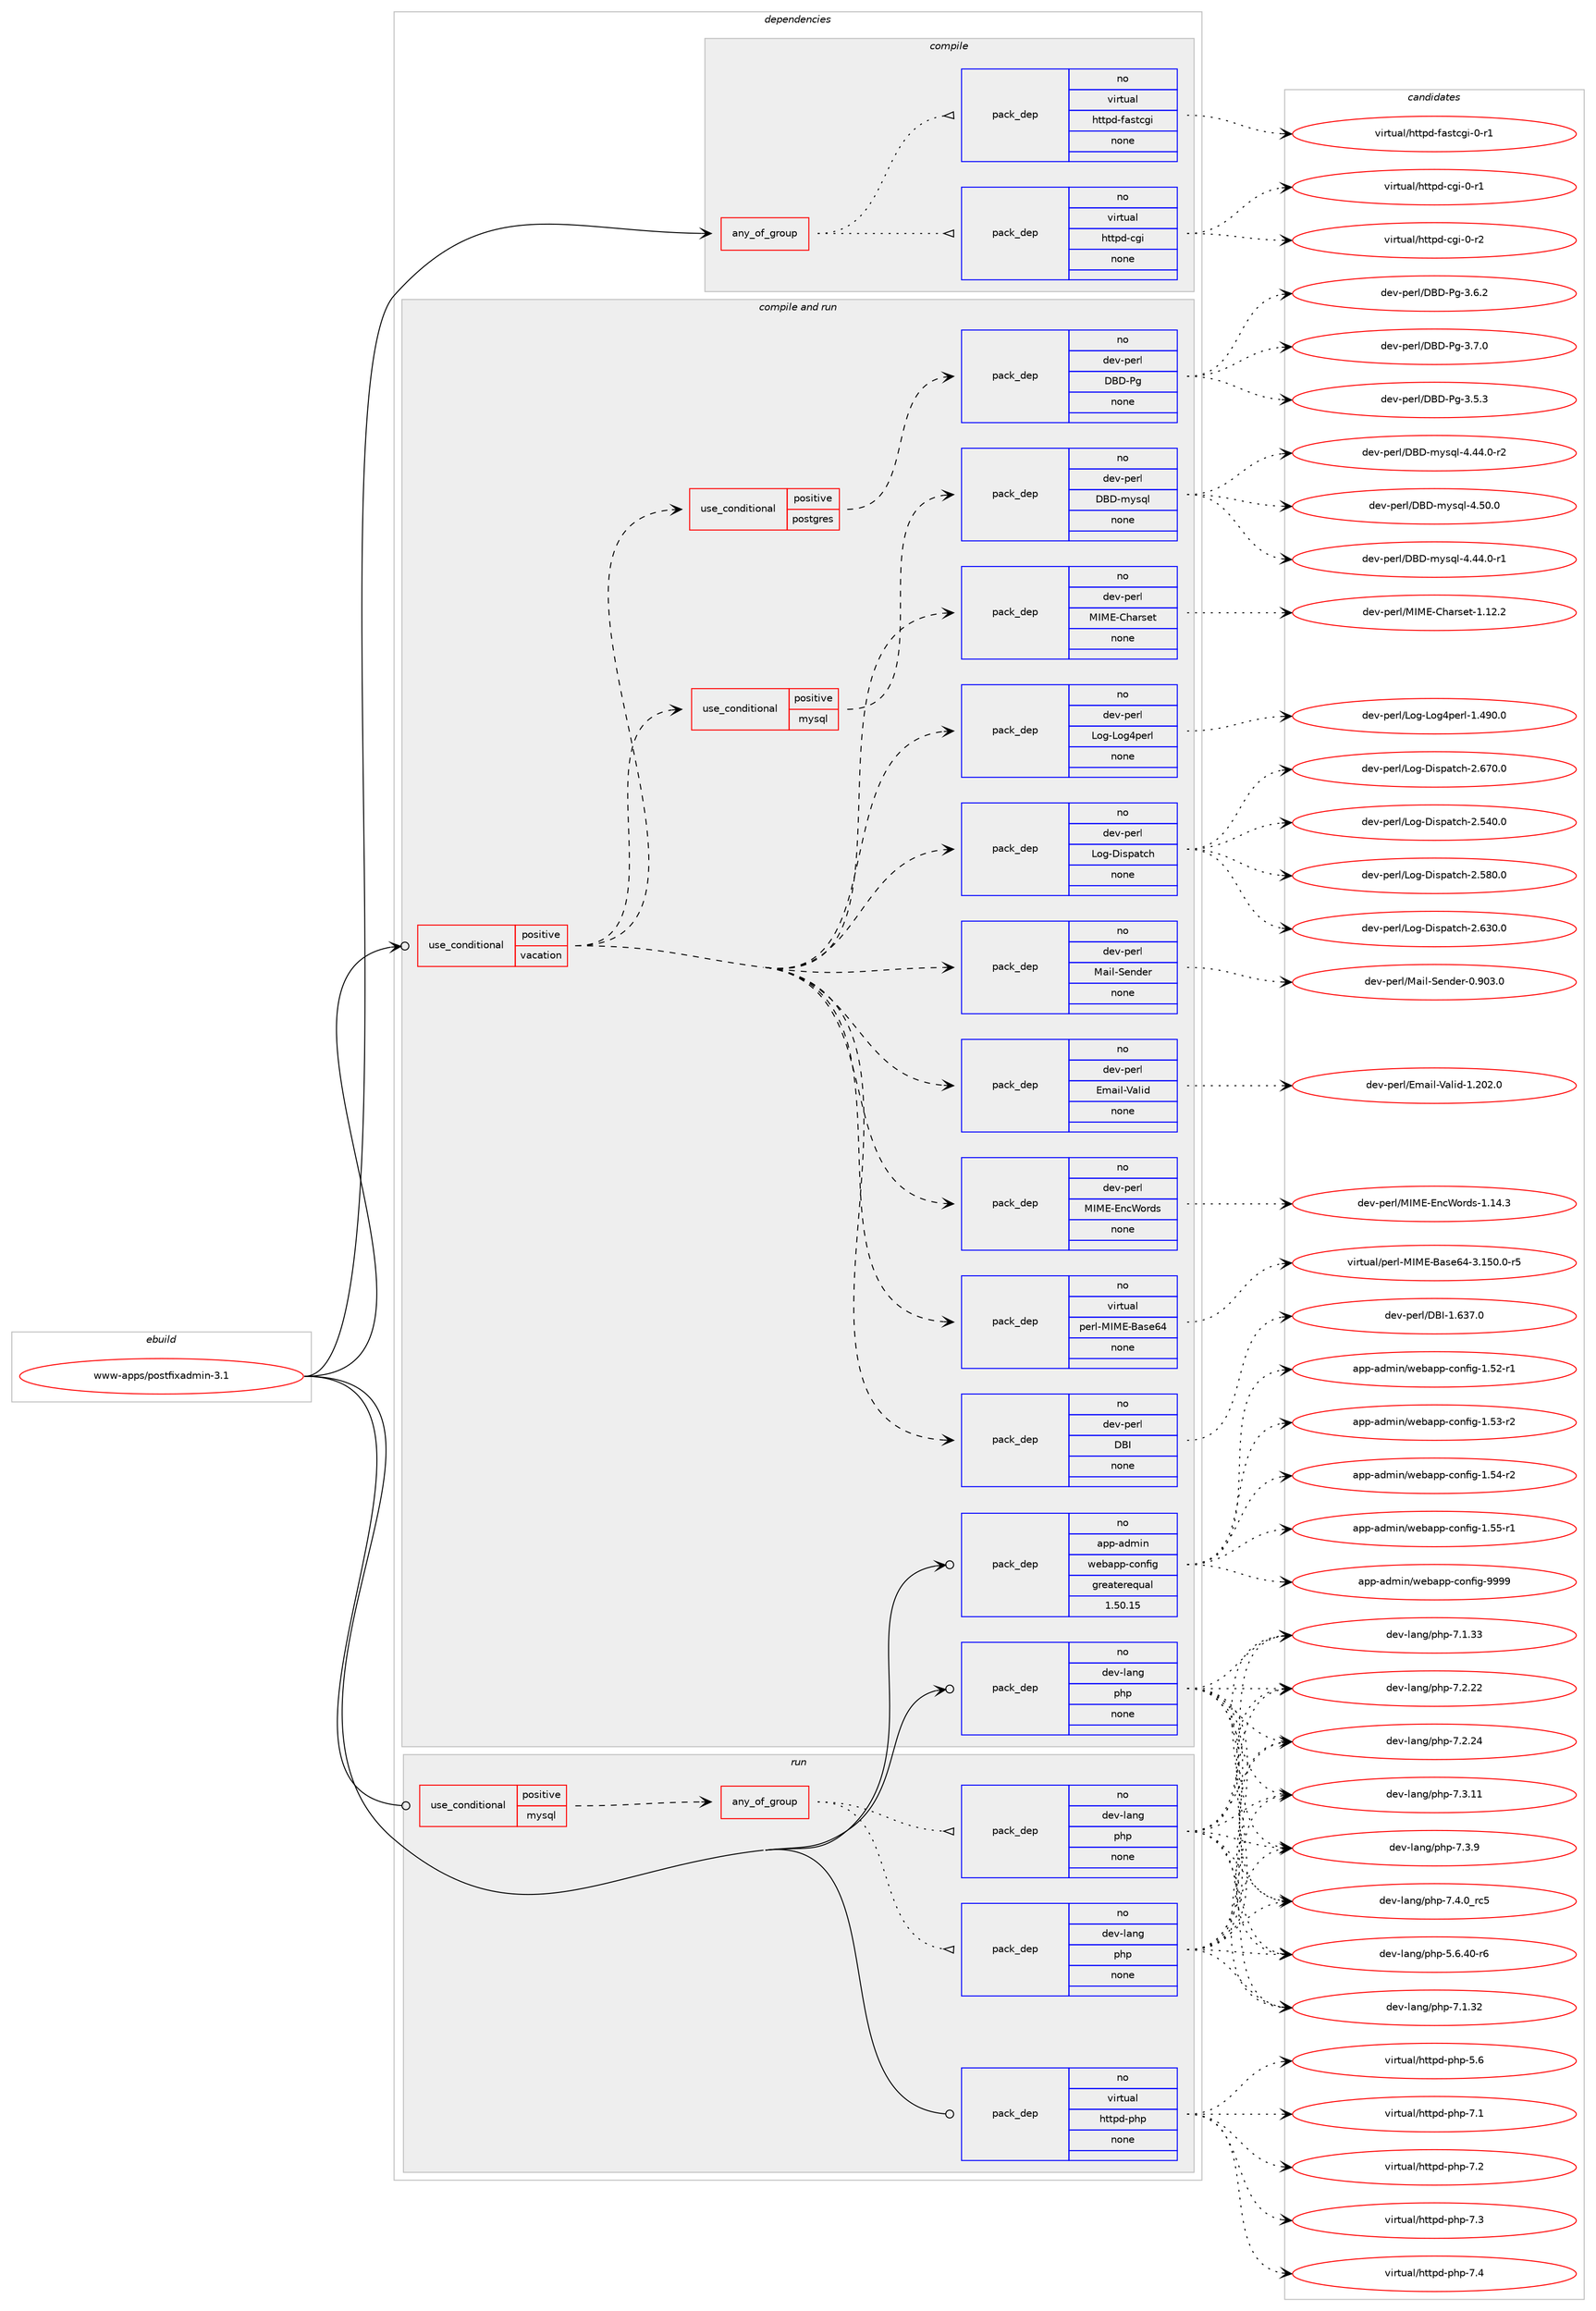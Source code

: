 digraph prolog {

# *************
# Graph options
# *************

newrank=true;
concentrate=true;
compound=true;
graph [rankdir=LR,fontname=Helvetica,fontsize=10,ranksep=1.5];#, ranksep=2.5, nodesep=0.2];
edge  [arrowhead=vee];
node  [fontname=Helvetica,fontsize=10];

# **********
# The ebuild
# **********

subgraph cluster_leftcol {
color=gray;
rank=same;
label=<<i>ebuild</i>>;
id [label="www-apps/postfixadmin-3.1", color=red, width=4, href="../www-apps/postfixadmin-3.1.svg"];
}

# ****************
# The dependencies
# ****************

subgraph cluster_midcol {
color=gray;
label=<<i>dependencies</i>>;
subgraph cluster_compile {
fillcolor="#eeeeee";
style=filled;
label=<<i>compile</i>>;
subgraph any15728 {
dependency905792 [label=<<TABLE BORDER="0" CELLBORDER="1" CELLSPACING="0" CELLPADDING="4"><TR><TD CELLPADDING="10">any_of_group</TD></TR></TABLE>>, shape=none, color=red];subgraph pack672360 {
dependency905793 [label=<<TABLE BORDER="0" CELLBORDER="1" CELLSPACING="0" CELLPADDING="4" WIDTH="220"><TR><TD ROWSPAN="6" CELLPADDING="30">pack_dep</TD></TR><TR><TD WIDTH="110">no</TD></TR><TR><TD>virtual</TD></TR><TR><TD>httpd-cgi</TD></TR><TR><TD>none</TD></TR><TR><TD></TD></TR></TABLE>>, shape=none, color=blue];
}
dependency905792:e -> dependency905793:w [weight=20,style="dotted",arrowhead="oinv"];
subgraph pack672361 {
dependency905794 [label=<<TABLE BORDER="0" CELLBORDER="1" CELLSPACING="0" CELLPADDING="4" WIDTH="220"><TR><TD ROWSPAN="6" CELLPADDING="30">pack_dep</TD></TR><TR><TD WIDTH="110">no</TD></TR><TR><TD>virtual</TD></TR><TR><TD>httpd-fastcgi</TD></TR><TR><TD>none</TD></TR><TR><TD></TD></TR></TABLE>>, shape=none, color=blue];
}
dependency905792:e -> dependency905794:w [weight=20,style="dotted",arrowhead="oinv"];
}
id:e -> dependency905792:w [weight=20,style="solid",arrowhead="vee"];
}
subgraph cluster_compileandrun {
fillcolor="#eeeeee";
style=filled;
label=<<i>compile and run</i>>;
subgraph cond217136 {
dependency905795 [label=<<TABLE BORDER="0" CELLBORDER="1" CELLSPACING="0" CELLPADDING="4"><TR><TD ROWSPAN="3" CELLPADDING="10">use_conditional</TD></TR><TR><TD>positive</TD></TR><TR><TD>vacation</TD></TR></TABLE>>, shape=none, color=red];
subgraph pack672362 {
dependency905796 [label=<<TABLE BORDER="0" CELLBORDER="1" CELLSPACING="0" CELLPADDING="4" WIDTH="220"><TR><TD ROWSPAN="6" CELLPADDING="30">pack_dep</TD></TR><TR><TD WIDTH="110">no</TD></TR><TR><TD>dev-perl</TD></TR><TR><TD>DBI</TD></TR><TR><TD>none</TD></TR><TR><TD></TD></TR></TABLE>>, shape=none, color=blue];
}
dependency905795:e -> dependency905796:w [weight=20,style="dashed",arrowhead="vee"];
subgraph pack672363 {
dependency905797 [label=<<TABLE BORDER="0" CELLBORDER="1" CELLSPACING="0" CELLPADDING="4" WIDTH="220"><TR><TD ROWSPAN="6" CELLPADDING="30">pack_dep</TD></TR><TR><TD WIDTH="110">no</TD></TR><TR><TD>virtual</TD></TR><TR><TD>perl-MIME-Base64</TD></TR><TR><TD>none</TD></TR><TR><TD></TD></TR></TABLE>>, shape=none, color=blue];
}
dependency905795:e -> dependency905797:w [weight=20,style="dashed",arrowhead="vee"];
subgraph pack672364 {
dependency905798 [label=<<TABLE BORDER="0" CELLBORDER="1" CELLSPACING="0" CELLPADDING="4" WIDTH="220"><TR><TD ROWSPAN="6" CELLPADDING="30">pack_dep</TD></TR><TR><TD WIDTH="110">no</TD></TR><TR><TD>dev-perl</TD></TR><TR><TD>MIME-EncWords</TD></TR><TR><TD>none</TD></TR><TR><TD></TD></TR></TABLE>>, shape=none, color=blue];
}
dependency905795:e -> dependency905798:w [weight=20,style="dashed",arrowhead="vee"];
subgraph pack672365 {
dependency905799 [label=<<TABLE BORDER="0" CELLBORDER="1" CELLSPACING="0" CELLPADDING="4" WIDTH="220"><TR><TD ROWSPAN="6" CELLPADDING="30">pack_dep</TD></TR><TR><TD WIDTH="110">no</TD></TR><TR><TD>dev-perl</TD></TR><TR><TD>Email-Valid</TD></TR><TR><TD>none</TD></TR><TR><TD></TD></TR></TABLE>>, shape=none, color=blue];
}
dependency905795:e -> dependency905799:w [weight=20,style="dashed",arrowhead="vee"];
subgraph pack672366 {
dependency905800 [label=<<TABLE BORDER="0" CELLBORDER="1" CELLSPACING="0" CELLPADDING="4" WIDTH="220"><TR><TD ROWSPAN="6" CELLPADDING="30">pack_dep</TD></TR><TR><TD WIDTH="110">no</TD></TR><TR><TD>dev-perl</TD></TR><TR><TD>Mail-Sender</TD></TR><TR><TD>none</TD></TR><TR><TD></TD></TR></TABLE>>, shape=none, color=blue];
}
dependency905795:e -> dependency905800:w [weight=20,style="dashed",arrowhead="vee"];
subgraph pack672367 {
dependency905801 [label=<<TABLE BORDER="0" CELLBORDER="1" CELLSPACING="0" CELLPADDING="4" WIDTH="220"><TR><TD ROWSPAN="6" CELLPADDING="30">pack_dep</TD></TR><TR><TD WIDTH="110">no</TD></TR><TR><TD>dev-perl</TD></TR><TR><TD>Log-Dispatch</TD></TR><TR><TD>none</TD></TR><TR><TD></TD></TR></TABLE>>, shape=none, color=blue];
}
dependency905795:e -> dependency905801:w [weight=20,style="dashed",arrowhead="vee"];
subgraph pack672368 {
dependency905802 [label=<<TABLE BORDER="0" CELLBORDER="1" CELLSPACING="0" CELLPADDING="4" WIDTH="220"><TR><TD ROWSPAN="6" CELLPADDING="30">pack_dep</TD></TR><TR><TD WIDTH="110">no</TD></TR><TR><TD>dev-perl</TD></TR><TR><TD>Log-Log4perl</TD></TR><TR><TD>none</TD></TR><TR><TD></TD></TR></TABLE>>, shape=none, color=blue];
}
dependency905795:e -> dependency905802:w [weight=20,style="dashed",arrowhead="vee"];
subgraph pack672369 {
dependency905803 [label=<<TABLE BORDER="0" CELLBORDER="1" CELLSPACING="0" CELLPADDING="4" WIDTH="220"><TR><TD ROWSPAN="6" CELLPADDING="30">pack_dep</TD></TR><TR><TD WIDTH="110">no</TD></TR><TR><TD>dev-perl</TD></TR><TR><TD>MIME-Charset</TD></TR><TR><TD>none</TD></TR><TR><TD></TD></TR></TABLE>>, shape=none, color=blue];
}
dependency905795:e -> dependency905803:w [weight=20,style="dashed",arrowhead="vee"];
subgraph cond217137 {
dependency905804 [label=<<TABLE BORDER="0" CELLBORDER="1" CELLSPACING="0" CELLPADDING="4"><TR><TD ROWSPAN="3" CELLPADDING="10">use_conditional</TD></TR><TR><TD>positive</TD></TR><TR><TD>mysql</TD></TR></TABLE>>, shape=none, color=red];
subgraph pack672370 {
dependency905805 [label=<<TABLE BORDER="0" CELLBORDER="1" CELLSPACING="0" CELLPADDING="4" WIDTH="220"><TR><TD ROWSPAN="6" CELLPADDING="30">pack_dep</TD></TR><TR><TD WIDTH="110">no</TD></TR><TR><TD>dev-perl</TD></TR><TR><TD>DBD-mysql</TD></TR><TR><TD>none</TD></TR><TR><TD></TD></TR></TABLE>>, shape=none, color=blue];
}
dependency905804:e -> dependency905805:w [weight=20,style="dashed",arrowhead="vee"];
}
dependency905795:e -> dependency905804:w [weight=20,style="dashed",arrowhead="vee"];
subgraph cond217138 {
dependency905806 [label=<<TABLE BORDER="0" CELLBORDER="1" CELLSPACING="0" CELLPADDING="4"><TR><TD ROWSPAN="3" CELLPADDING="10">use_conditional</TD></TR><TR><TD>positive</TD></TR><TR><TD>postgres</TD></TR></TABLE>>, shape=none, color=red];
subgraph pack672371 {
dependency905807 [label=<<TABLE BORDER="0" CELLBORDER="1" CELLSPACING="0" CELLPADDING="4" WIDTH="220"><TR><TD ROWSPAN="6" CELLPADDING="30">pack_dep</TD></TR><TR><TD WIDTH="110">no</TD></TR><TR><TD>dev-perl</TD></TR><TR><TD>DBD-Pg</TD></TR><TR><TD>none</TD></TR><TR><TD></TD></TR></TABLE>>, shape=none, color=blue];
}
dependency905806:e -> dependency905807:w [weight=20,style="dashed",arrowhead="vee"];
}
dependency905795:e -> dependency905806:w [weight=20,style="dashed",arrowhead="vee"];
}
id:e -> dependency905795:w [weight=20,style="solid",arrowhead="odotvee"];
subgraph pack672372 {
dependency905808 [label=<<TABLE BORDER="0" CELLBORDER="1" CELLSPACING="0" CELLPADDING="4" WIDTH="220"><TR><TD ROWSPAN="6" CELLPADDING="30">pack_dep</TD></TR><TR><TD WIDTH="110">no</TD></TR><TR><TD>app-admin</TD></TR><TR><TD>webapp-config</TD></TR><TR><TD>greaterequal</TD></TR><TR><TD>1.50.15</TD></TR></TABLE>>, shape=none, color=blue];
}
id:e -> dependency905808:w [weight=20,style="solid",arrowhead="odotvee"];
subgraph pack672373 {
dependency905809 [label=<<TABLE BORDER="0" CELLBORDER="1" CELLSPACING="0" CELLPADDING="4" WIDTH="220"><TR><TD ROWSPAN="6" CELLPADDING="30">pack_dep</TD></TR><TR><TD WIDTH="110">no</TD></TR><TR><TD>dev-lang</TD></TR><TR><TD>php</TD></TR><TR><TD>none</TD></TR><TR><TD></TD></TR></TABLE>>, shape=none, color=blue];
}
id:e -> dependency905809:w [weight=20,style="solid",arrowhead="odotvee"];
}
subgraph cluster_run {
fillcolor="#eeeeee";
style=filled;
label=<<i>run</i>>;
subgraph cond217139 {
dependency905810 [label=<<TABLE BORDER="0" CELLBORDER="1" CELLSPACING="0" CELLPADDING="4"><TR><TD ROWSPAN="3" CELLPADDING="10">use_conditional</TD></TR><TR><TD>positive</TD></TR><TR><TD>mysql</TD></TR></TABLE>>, shape=none, color=red];
subgraph any15729 {
dependency905811 [label=<<TABLE BORDER="0" CELLBORDER="1" CELLSPACING="0" CELLPADDING="4"><TR><TD CELLPADDING="10">any_of_group</TD></TR></TABLE>>, shape=none, color=red];subgraph pack672374 {
dependency905812 [label=<<TABLE BORDER="0" CELLBORDER="1" CELLSPACING="0" CELLPADDING="4" WIDTH="220"><TR><TD ROWSPAN="6" CELLPADDING="30">pack_dep</TD></TR><TR><TD WIDTH="110">no</TD></TR><TR><TD>dev-lang</TD></TR><TR><TD>php</TD></TR><TR><TD>none</TD></TR><TR><TD></TD></TR></TABLE>>, shape=none, color=blue];
}
dependency905811:e -> dependency905812:w [weight=20,style="dotted",arrowhead="oinv"];
subgraph pack672375 {
dependency905813 [label=<<TABLE BORDER="0" CELLBORDER="1" CELLSPACING="0" CELLPADDING="4" WIDTH="220"><TR><TD ROWSPAN="6" CELLPADDING="30">pack_dep</TD></TR><TR><TD WIDTH="110">no</TD></TR><TR><TD>dev-lang</TD></TR><TR><TD>php</TD></TR><TR><TD>none</TD></TR><TR><TD></TD></TR></TABLE>>, shape=none, color=blue];
}
dependency905811:e -> dependency905813:w [weight=20,style="dotted",arrowhead="oinv"];
}
dependency905810:e -> dependency905811:w [weight=20,style="dashed",arrowhead="vee"];
}
id:e -> dependency905810:w [weight=20,style="solid",arrowhead="odot"];
subgraph pack672376 {
dependency905814 [label=<<TABLE BORDER="0" CELLBORDER="1" CELLSPACING="0" CELLPADDING="4" WIDTH="220"><TR><TD ROWSPAN="6" CELLPADDING="30">pack_dep</TD></TR><TR><TD WIDTH="110">no</TD></TR><TR><TD>virtual</TD></TR><TR><TD>httpd-php</TD></TR><TR><TD>none</TD></TR><TR><TD></TD></TR></TABLE>>, shape=none, color=blue];
}
id:e -> dependency905814:w [weight=20,style="solid",arrowhead="odot"];
}
}

# **************
# The candidates
# **************

subgraph cluster_choices {
rank=same;
color=gray;
label=<<i>candidates</i>>;

subgraph choice672360 {
color=black;
nodesep=1;
choice1181051141161179710847104116116112100459910310545484511449 [label="virtual/httpd-cgi-0-r1", color=red, width=4,href="../virtual/httpd-cgi-0-r1.svg"];
choice1181051141161179710847104116116112100459910310545484511450 [label="virtual/httpd-cgi-0-r2", color=red, width=4,href="../virtual/httpd-cgi-0-r2.svg"];
dependency905793:e -> choice1181051141161179710847104116116112100459910310545484511449:w [style=dotted,weight="100"];
dependency905793:e -> choice1181051141161179710847104116116112100459910310545484511450:w [style=dotted,weight="100"];
}
subgraph choice672361 {
color=black;
nodesep=1;
choice118105114116117971084710411611611210045102971151169910310545484511449 [label="virtual/httpd-fastcgi-0-r1", color=red, width=4,href="../virtual/httpd-fastcgi-0-r1.svg"];
dependency905794:e -> choice118105114116117971084710411611611210045102971151169910310545484511449:w [style=dotted,weight="100"];
}
subgraph choice672362 {
color=black;
nodesep=1;
choice10010111845112101114108476866734549465451554648 [label="dev-perl/DBI-1.637.0", color=red, width=4,href="../dev-perl/DBI-1.637.0.svg"];
dependency905796:e -> choice10010111845112101114108476866734549465451554648:w [style=dotted,weight="100"];
}
subgraph choice672363 {
color=black;
nodesep=1;
choice11810511411611797108471121011141084577737769456697115101545245514649534846484511453 [label="virtual/perl-MIME-Base64-3.150.0-r5", color=red, width=4,href="../virtual/perl-MIME-Base64-3.150.0-r5.svg"];
dependency905797:e -> choice11810511411611797108471121011141084577737769456697115101545245514649534846484511453:w [style=dotted,weight="100"];
}
subgraph choice672364 {
color=black;
nodesep=1;
choice1001011184511210111410847777377694569110998711111410011545494649524651 [label="dev-perl/MIME-EncWords-1.14.3", color=red, width=4,href="../dev-perl/MIME-EncWords-1.14.3.svg"];
dependency905798:e -> choice1001011184511210111410847777377694569110998711111410011545494649524651:w [style=dotted,weight="100"];
}
subgraph choice672365 {
color=black;
nodesep=1;
choice100101118451121011141084769109971051084586971081051004549465048504648 [label="dev-perl/Email-Valid-1.202.0", color=red, width=4,href="../dev-perl/Email-Valid-1.202.0.svg"];
dependency905799:e -> choice100101118451121011141084769109971051084586971081051004549465048504648:w [style=dotted,weight="100"];
}
subgraph choice672366 {
color=black;
nodesep=1;
choice1001011184511210111410847779710510845831011101001011144548465748514648 [label="dev-perl/Mail-Sender-0.903.0", color=red, width=4,href="../dev-perl/Mail-Sender-0.903.0.svg"];
dependency905800:e -> choice1001011184511210111410847779710510845831011101001011144548465748514648:w [style=dotted,weight="100"];
}
subgraph choice672367 {
color=black;
nodesep=1;
choice100101118451121011141084776111103456810511511297116991044550465352484648 [label="dev-perl/Log-Dispatch-2.540.0", color=red, width=4,href="../dev-perl/Log-Dispatch-2.540.0.svg"];
choice100101118451121011141084776111103456810511511297116991044550465356484648 [label="dev-perl/Log-Dispatch-2.580.0", color=red, width=4,href="../dev-perl/Log-Dispatch-2.580.0.svg"];
choice100101118451121011141084776111103456810511511297116991044550465451484648 [label="dev-perl/Log-Dispatch-2.630.0", color=red, width=4,href="../dev-perl/Log-Dispatch-2.630.0.svg"];
choice100101118451121011141084776111103456810511511297116991044550465455484648 [label="dev-perl/Log-Dispatch-2.670.0", color=red, width=4,href="../dev-perl/Log-Dispatch-2.670.0.svg"];
dependency905801:e -> choice100101118451121011141084776111103456810511511297116991044550465352484648:w [style=dotted,weight="100"];
dependency905801:e -> choice100101118451121011141084776111103456810511511297116991044550465356484648:w [style=dotted,weight="100"];
dependency905801:e -> choice100101118451121011141084776111103456810511511297116991044550465451484648:w [style=dotted,weight="100"];
dependency905801:e -> choice100101118451121011141084776111103456810511511297116991044550465455484648:w [style=dotted,weight="100"];
}
subgraph choice672368 {
color=black;
nodesep=1;
choice1001011184511210111410847761111034576111103521121011141084549465257484648 [label="dev-perl/Log-Log4perl-1.490.0", color=red, width=4,href="../dev-perl/Log-Log4perl-1.490.0.svg"];
dependency905802:e -> choice1001011184511210111410847761111034576111103521121011141084549465257484648:w [style=dotted,weight="100"];
}
subgraph choice672369 {
color=black;
nodesep=1;
choice10010111845112101114108477773776945671049711411510111645494649504650 [label="dev-perl/MIME-Charset-1.12.2", color=red, width=4,href="../dev-perl/MIME-Charset-1.12.2.svg"];
dependency905803:e -> choice10010111845112101114108477773776945671049711411510111645494649504650:w [style=dotted,weight="100"];
}
subgraph choice672370 {
color=black;
nodesep=1;
choice100101118451121011141084768666845109121115113108455246525246484511449 [label="dev-perl/DBD-mysql-4.44.0-r1", color=red, width=4,href="../dev-perl/DBD-mysql-4.44.0-r1.svg"];
choice100101118451121011141084768666845109121115113108455246525246484511450 [label="dev-perl/DBD-mysql-4.44.0-r2", color=red, width=4,href="../dev-perl/DBD-mysql-4.44.0-r2.svg"];
choice10010111845112101114108476866684510912111511310845524653484648 [label="dev-perl/DBD-mysql-4.50.0", color=red, width=4,href="../dev-perl/DBD-mysql-4.50.0.svg"];
dependency905805:e -> choice100101118451121011141084768666845109121115113108455246525246484511449:w [style=dotted,weight="100"];
dependency905805:e -> choice100101118451121011141084768666845109121115113108455246525246484511450:w [style=dotted,weight="100"];
dependency905805:e -> choice10010111845112101114108476866684510912111511310845524653484648:w [style=dotted,weight="100"];
}
subgraph choice672371 {
color=black;
nodesep=1;
choice10010111845112101114108476866684580103455146534651 [label="dev-perl/DBD-Pg-3.5.3", color=red, width=4,href="../dev-perl/DBD-Pg-3.5.3.svg"];
choice10010111845112101114108476866684580103455146544650 [label="dev-perl/DBD-Pg-3.6.2", color=red, width=4,href="../dev-perl/DBD-Pg-3.6.2.svg"];
choice10010111845112101114108476866684580103455146554648 [label="dev-perl/DBD-Pg-3.7.0", color=red, width=4,href="../dev-perl/DBD-Pg-3.7.0.svg"];
dependency905807:e -> choice10010111845112101114108476866684580103455146534651:w [style=dotted,weight="100"];
dependency905807:e -> choice10010111845112101114108476866684580103455146544650:w [style=dotted,weight="100"];
dependency905807:e -> choice10010111845112101114108476866684580103455146554648:w [style=dotted,weight="100"];
}
subgraph choice672372 {
color=black;
nodesep=1;
choice971121124597100109105110471191019897112112459911111010210510345494653504511449 [label="app-admin/webapp-config-1.52-r1", color=red, width=4,href="../app-admin/webapp-config-1.52-r1.svg"];
choice971121124597100109105110471191019897112112459911111010210510345494653514511450 [label="app-admin/webapp-config-1.53-r2", color=red, width=4,href="../app-admin/webapp-config-1.53-r2.svg"];
choice971121124597100109105110471191019897112112459911111010210510345494653524511450 [label="app-admin/webapp-config-1.54-r2", color=red, width=4,href="../app-admin/webapp-config-1.54-r2.svg"];
choice971121124597100109105110471191019897112112459911111010210510345494653534511449 [label="app-admin/webapp-config-1.55-r1", color=red, width=4,href="../app-admin/webapp-config-1.55-r1.svg"];
choice97112112459710010910511047119101989711211245991111101021051034557575757 [label="app-admin/webapp-config-9999", color=red, width=4,href="../app-admin/webapp-config-9999.svg"];
dependency905808:e -> choice971121124597100109105110471191019897112112459911111010210510345494653504511449:w [style=dotted,weight="100"];
dependency905808:e -> choice971121124597100109105110471191019897112112459911111010210510345494653514511450:w [style=dotted,weight="100"];
dependency905808:e -> choice971121124597100109105110471191019897112112459911111010210510345494653524511450:w [style=dotted,weight="100"];
dependency905808:e -> choice971121124597100109105110471191019897112112459911111010210510345494653534511449:w [style=dotted,weight="100"];
dependency905808:e -> choice97112112459710010910511047119101989711211245991111101021051034557575757:w [style=dotted,weight="100"];
}
subgraph choice672373 {
color=black;
nodesep=1;
choice100101118451089711010347112104112455346544652484511454 [label="dev-lang/php-5.6.40-r6", color=red, width=4,href="../dev-lang/php-5.6.40-r6.svg"];
choice10010111845108971101034711210411245554649465150 [label="dev-lang/php-7.1.32", color=red, width=4,href="../dev-lang/php-7.1.32.svg"];
choice10010111845108971101034711210411245554649465151 [label="dev-lang/php-7.1.33", color=red, width=4,href="../dev-lang/php-7.1.33.svg"];
choice10010111845108971101034711210411245554650465050 [label="dev-lang/php-7.2.22", color=red, width=4,href="../dev-lang/php-7.2.22.svg"];
choice10010111845108971101034711210411245554650465052 [label="dev-lang/php-7.2.24", color=red, width=4,href="../dev-lang/php-7.2.24.svg"];
choice10010111845108971101034711210411245554651464949 [label="dev-lang/php-7.3.11", color=red, width=4,href="../dev-lang/php-7.3.11.svg"];
choice100101118451089711010347112104112455546514657 [label="dev-lang/php-7.3.9", color=red, width=4,href="../dev-lang/php-7.3.9.svg"];
choice100101118451089711010347112104112455546524648951149953 [label="dev-lang/php-7.4.0_rc5", color=red, width=4,href="../dev-lang/php-7.4.0_rc5.svg"];
dependency905809:e -> choice100101118451089711010347112104112455346544652484511454:w [style=dotted,weight="100"];
dependency905809:e -> choice10010111845108971101034711210411245554649465150:w [style=dotted,weight="100"];
dependency905809:e -> choice10010111845108971101034711210411245554649465151:w [style=dotted,weight="100"];
dependency905809:e -> choice10010111845108971101034711210411245554650465050:w [style=dotted,weight="100"];
dependency905809:e -> choice10010111845108971101034711210411245554650465052:w [style=dotted,weight="100"];
dependency905809:e -> choice10010111845108971101034711210411245554651464949:w [style=dotted,weight="100"];
dependency905809:e -> choice100101118451089711010347112104112455546514657:w [style=dotted,weight="100"];
dependency905809:e -> choice100101118451089711010347112104112455546524648951149953:w [style=dotted,weight="100"];
}
subgraph choice672374 {
color=black;
nodesep=1;
choice100101118451089711010347112104112455346544652484511454 [label="dev-lang/php-5.6.40-r6", color=red, width=4,href="../dev-lang/php-5.6.40-r6.svg"];
choice10010111845108971101034711210411245554649465150 [label="dev-lang/php-7.1.32", color=red, width=4,href="../dev-lang/php-7.1.32.svg"];
choice10010111845108971101034711210411245554649465151 [label="dev-lang/php-7.1.33", color=red, width=4,href="../dev-lang/php-7.1.33.svg"];
choice10010111845108971101034711210411245554650465050 [label="dev-lang/php-7.2.22", color=red, width=4,href="../dev-lang/php-7.2.22.svg"];
choice10010111845108971101034711210411245554650465052 [label="dev-lang/php-7.2.24", color=red, width=4,href="../dev-lang/php-7.2.24.svg"];
choice10010111845108971101034711210411245554651464949 [label="dev-lang/php-7.3.11", color=red, width=4,href="../dev-lang/php-7.3.11.svg"];
choice100101118451089711010347112104112455546514657 [label="dev-lang/php-7.3.9", color=red, width=4,href="../dev-lang/php-7.3.9.svg"];
choice100101118451089711010347112104112455546524648951149953 [label="dev-lang/php-7.4.0_rc5", color=red, width=4,href="../dev-lang/php-7.4.0_rc5.svg"];
dependency905812:e -> choice100101118451089711010347112104112455346544652484511454:w [style=dotted,weight="100"];
dependency905812:e -> choice10010111845108971101034711210411245554649465150:w [style=dotted,weight="100"];
dependency905812:e -> choice10010111845108971101034711210411245554649465151:w [style=dotted,weight="100"];
dependency905812:e -> choice10010111845108971101034711210411245554650465050:w [style=dotted,weight="100"];
dependency905812:e -> choice10010111845108971101034711210411245554650465052:w [style=dotted,weight="100"];
dependency905812:e -> choice10010111845108971101034711210411245554651464949:w [style=dotted,weight="100"];
dependency905812:e -> choice100101118451089711010347112104112455546514657:w [style=dotted,weight="100"];
dependency905812:e -> choice100101118451089711010347112104112455546524648951149953:w [style=dotted,weight="100"];
}
subgraph choice672375 {
color=black;
nodesep=1;
choice100101118451089711010347112104112455346544652484511454 [label="dev-lang/php-5.6.40-r6", color=red, width=4,href="../dev-lang/php-5.6.40-r6.svg"];
choice10010111845108971101034711210411245554649465150 [label="dev-lang/php-7.1.32", color=red, width=4,href="../dev-lang/php-7.1.32.svg"];
choice10010111845108971101034711210411245554649465151 [label="dev-lang/php-7.1.33", color=red, width=4,href="../dev-lang/php-7.1.33.svg"];
choice10010111845108971101034711210411245554650465050 [label="dev-lang/php-7.2.22", color=red, width=4,href="../dev-lang/php-7.2.22.svg"];
choice10010111845108971101034711210411245554650465052 [label="dev-lang/php-7.2.24", color=red, width=4,href="../dev-lang/php-7.2.24.svg"];
choice10010111845108971101034711210411245554651464949 [label="dev-lang/php-7.3.11", color=red, width=4,href="../dev-lang/php-7.3.11.svg"];
choice100101118451089711010347112104112455546514657 [label="dev-lang/php-7.3.9", color=red, width=4,href="../dev-lang/php-7.3.9.svg"];
choice100101118451089711010347112104112455546524648951149953 [label="dev-lang/php-7.4.0_rc5", color=red, width=4,href="../dev-lang/php-7.4.0_rc5.svg"];
dependency905813:e -> choice100101118451089711010347112104112455346544652484511454:w [style=dotted,weight="100"];
dependency905813:e -> choice10010111845108971101034711210411245554649465150:w [style=dotted,weight="100"];
dependency905813:e -> choice10010111845108971101034711210411245554649465151:w [style=dotted,weight="100"];
dependency905813:e -> choice10010111845108971101034711210411245554650465050:w [style=dotted,weight="100"];
dependency905813:e -> choice10010111845108971101034711210411245554650465052:w [style=dotted,weight="100"];
dependency905813:e -> choice10010111845108971101034711210411245554651464949:w [style=dotted,weight="100"];
dependency905813:e -> choice100101118451089711010347112104112455546514657:w [style=dotted,weight="100"];
dependency905813:e -> choice100101118451089711010347112104112455546524648951149953:w [style=dotted,weight="100"];
}
subgraph choice672376 {
color=black;
nodesep=1;
choice11810511411611797108471041161161121004511210411245534654 [label="virtual/httpd-php-5.6", color=red, width=4,href="../virtual/httpd-php-5.6.svg"];
choice11810511411611797108471041161161121004511210411245554649 [label="virtual/httpd-php-7.1", color=red, width=4,href="../virtual/httpd-php-7.1.svg"];
choice11810511411611797108471041161161121004511210411245554650 [label="virtual/httpd-php-7.2", color=red, width=4,href="../virtual/httpd-php-7.2.svg"];
choice11810511411611797108471041161161121004511210411245554651 [label="virtual/httpd-php-7.3", color=red, width=4,href="../virtual/httpd-php-7.3.svg"];
choice11810511411611797108471041161161121004511210411245554652 [label="virtual/httpd-php-7.4", color=red, width=4,href="../virtual/httpd-php-7.4.svg"];
dependency905814:e -> choice11810511411611797108471041161161121004511210411245534654:w [style=dotted,weight="100"];
dependency905814:e -> choice11810511411611797108471041161161121004511210411245554649:w [style=dotted,weight="100"];
dependency905814:e -> choice11810511411611797108471041161161121004511210411245554650:w [style=dotted,weight="100"];
dependency905814:e -> choice11810511411611797108471041161161121004511210411245554651:w [style=dotted,weight="100"];
dependency905814:e -> choice11810511411611797108471041161161121004511210411245554652:w [style=dotted,weight="100"];
}
}

}
